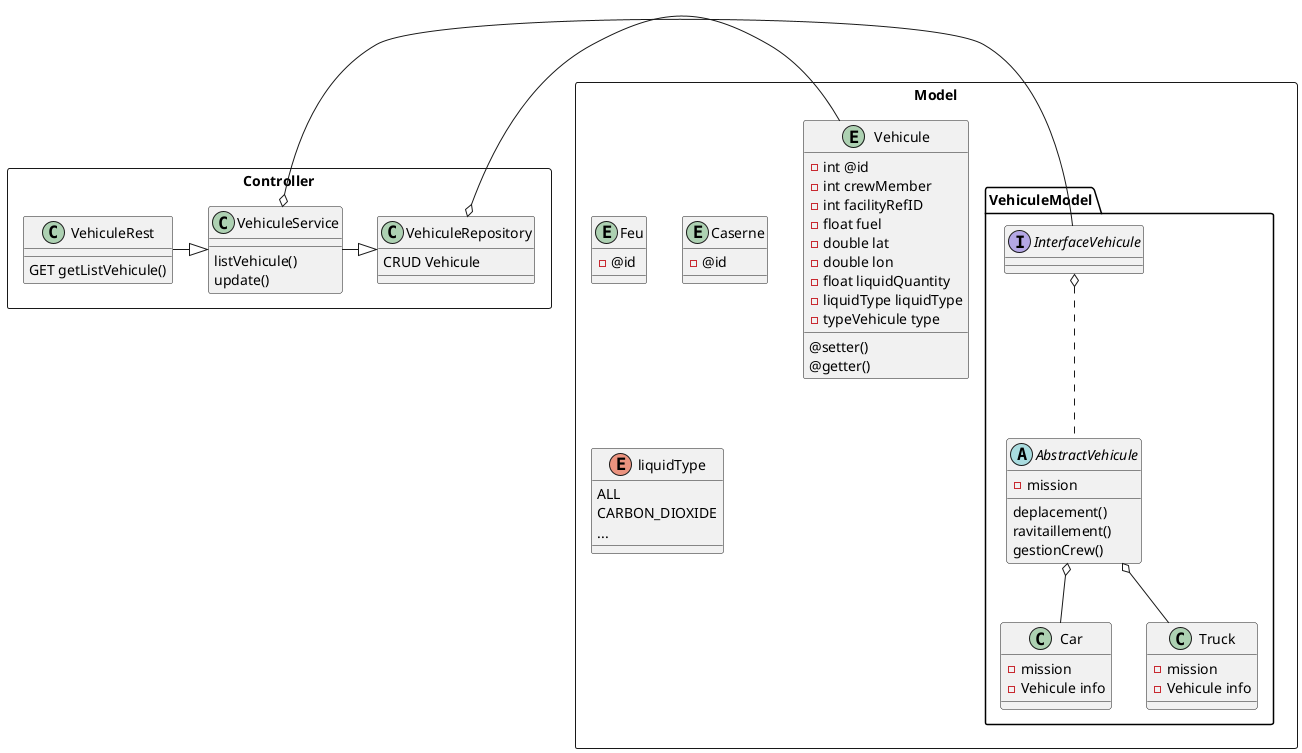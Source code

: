 @startuml

package Model <<Rectangle>> {
    entity Vehicule {
      - int @id
      - int crewMember
      - int facilityRefID
      - float fuel
      - double lat
      - double lon
      - float liquidQuantity
      - liquidType liquidType
      - typeVehicule type

      @setter()
      @getter()
    }

    entity Feu {
        - @id
    }
    entity Caserne {
        - @id
    }

    enum liquidType {
        ALL
        CARBON_DIOXIDE
        ...
    }

    package VehiculeModel <<Folder>> {

        interface InterfaceVehicule {

        }

        abstract AbstractVehicule {
            - mission
            deplacement()
            ravitaillement()
            gestionCrew()
        }

        class Car {
            - mission
            - Vehicule info
        }
        class Truck {
            - mission
            - Vehicule info
        }

        InterfaceVehicule o.. AbstractVehicule
        AbstractVehicule o-- Car
        AbstractVehicule o-- Truck
    }

}

package Controller <<Rectangle>> {

    class VehiculeRepository {
        CRUD Vehicule
    }

    class VehiculeService {
        listVehicule()
        update()
    }

    class VehiculeRest {
        GET getListVehicule()
    }

    VehiculeRest -|> VehiculeService
    VehiculeService -|> VehiculeRepository

    VehiculeRepository o- Vehicule
    VehiculeService o- InterfaceVehicule

}



@enduml